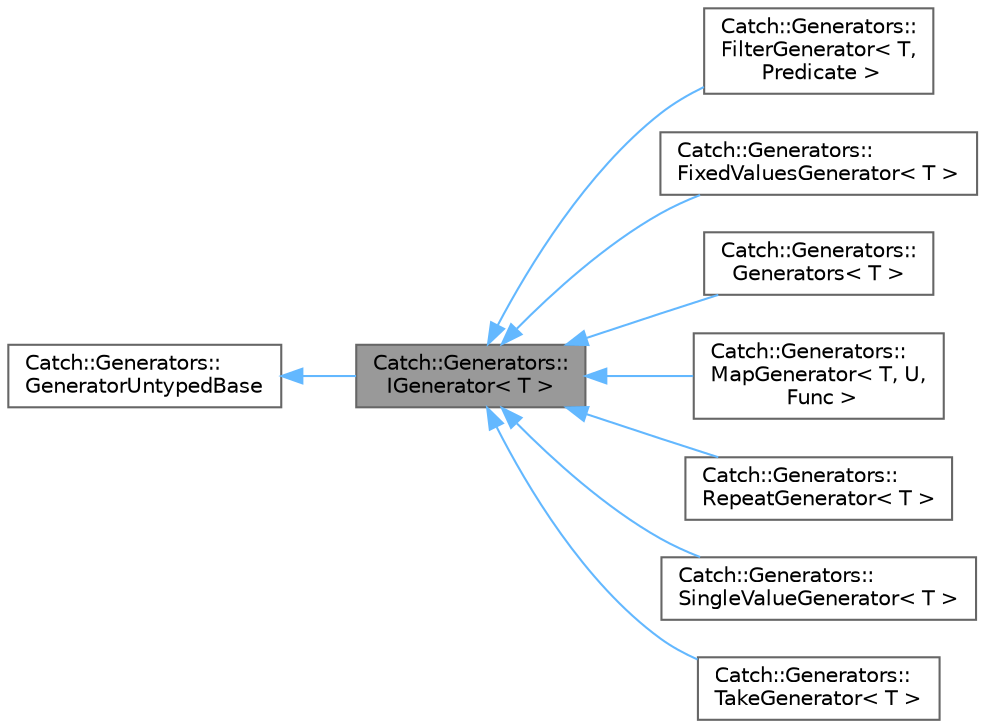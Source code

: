 digraph "Catch::Generators::IGenerator&lt; T &gt;"
{
 // LATEX_PDF_SIZE
  bgcolor="transparent";
  edge [fontname=Helvetica,fontsize=10,labelfontname=Helvetica,labelfontsize=10];
  node [fontname=Helvetica,fontsize=10,shape=box,height=0.2,width=0.4];
  rankdir="LR";
  Node1 [id="Node000001",label="Catch::Generators::\lIGenerator\< T \>",height=0.2,width=0.4,color="gray40", fillcolor="grey60", style="filled", fontcolor="black",tooltip=" "];
  Node2 -> Node1 [id="edge1_Node000001_Node000002",dir="back",color="steelblue1",style="solid",tooltip=" "];
  Node2 [id="Node000002",label="Catch::Generators::\lGeneratorUntypedBase",height=0.2,width=0.4,color="gray40", fillcolor="white", style="filled",URL="$class_catch_1_1_generators_1_1_generator_untyped_base.html",tooltip=" "];
  Node1 -> Node3 [id="edge2_Node000001_Node000003",dir="back",color="steelblue1",style="solid",tooltip=" "];
  Node3 [id="Node000003",label="Catch::Generators::\lFilterGenerator\< T,\l Predicate \>",height=0.2,width=0.4,color="gray40", fillcolor="white", style="filled",URL="$class_catch_1_1_generators_1_1_filter_generator.html",tooltip=" "];
  Node1 -> Node4 [id="edge3_Node000001_Node000004",dir="back",color="steelblue1",style="solid",tooltip=" "];
  Node4 [id="Node000004",label="Catch::Generators::\lFixedValuesGenerator\< T \>",height=0.2,width=0.4,color="gray40", fillcolor="white", style="filled",URL="$class_catch_1_1_generators_1_1_fixed_values_generator.html",tooltip=" "];
  Node1 -> Node5 [id="edge4_Node000001_Node000005",dir="back",color="steelblue1",style="solid",tooltip=" "];
  Node5 [id="Node000005",label="Catch::Generators::\lGenerators\< T \>",height=0.2,width=0.4,color="gray40", fillcolor="white", style="filled",URL="$class_catch_1_1_generators_1_1_generators.html",tooltip=" "];
  Node1 -> Node6 [id="edge5_Node000001_Node000006",dir="back",color="steelblue1",style="solid",tooltip=" "];
  Node6 [id="Node000006",label="Catch::Generators::\lMapGenerator\< T, U,\l Func \>",height=0.2,width=0.4,color="gray40", fillcolor="white", style="filled",URL="$class_catch_1_1_generators_1_1_map_generator.html",tooltip=" "];
  Node1 -> Node7 [id="edge6_Node000001_Node000007",dir="back",color="steelblue1",style="solid",tooltip=" "];
  Node7 [id="Node000007",label="Catch::Generators::\lRepeatGenerator\< T \>",height=0.2,width=0.4,color="gray40", fillcolor="white", style="filled",URL="$class_catch_1_1_generators_1_1_repeat_generator.html",tooltip=" "];
  Node1 -> Node8 [id="edge7_Node000001_Node000008",dir="back",color="steelblue1",style="solid",tooltip=" "];
  Node8 [id="Node000008",label="Catch::Generators::\lSingleValueGenerator\< T \>",height=0.2,width=0.4,color="gray40", fillcolor="white", style="filled",URL="$class_catch_1_1_generators_1_1_single_value_generator.html",tooltip=" "];
  Node1 -> Node9 [id="edge8_Node000001_Node000009",dir="back",color="steelblue1",style="solid",tooltip=" "];
  Node9 [id="Node000009",label="Catch::Generators::\lTakeGenerator\< T \>",height=0.2,width=0.4,color="gray40", fillcolor="white", style="filled",URL="$class_catch_1_1_generators_1_1_take_generator.html",tooltip=" "];
}
